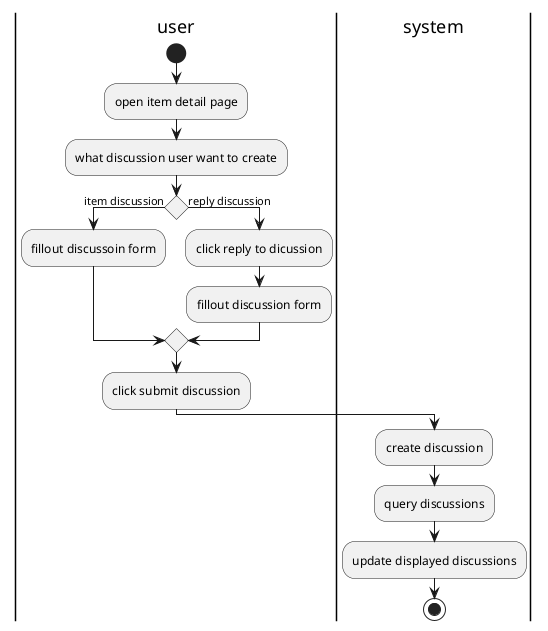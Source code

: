 @startuml create discussion

|user|
start
:open item detail page;
:what discussion user want to create;
if() then (item discussion)
:fillout discussoin form;
else (reply discussion)
:click reply to dicussion;
:fillout discussion form;
endif
:click submit discussion;
|system|
:create discussion;
:query discussions;
:update displayed discussions;
stop

@enduml